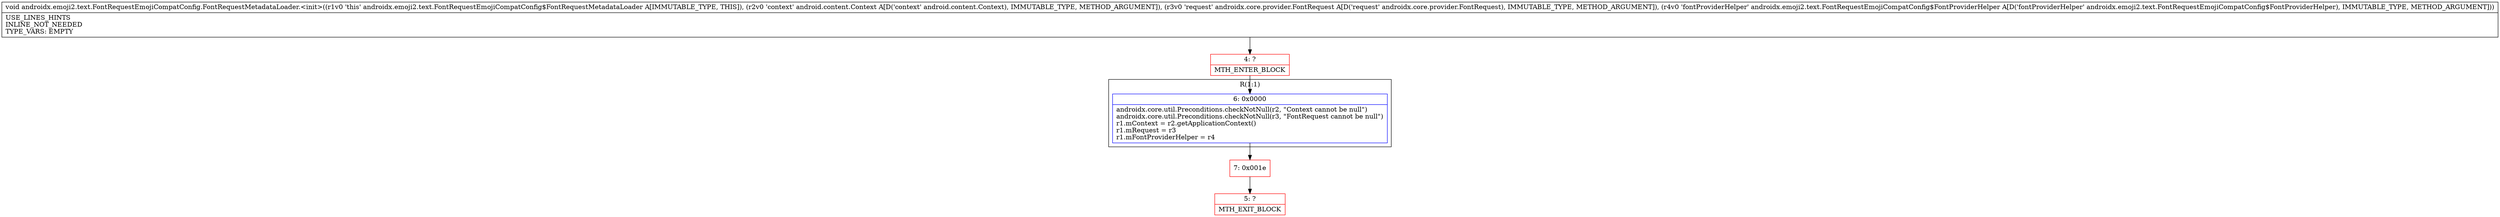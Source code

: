 digraph "CFG forandroidx.emoji2.text.FontRequestEmojiCompatConfig.FontRequestMetadataLoader.\<init\>(Landroid\/content\/Context;Landroidx\/core\/provider\/FontRequest;Landroidx\/emoji2\/text\/FontRequestEmojiCompatConfig$FontProviderHelper;)V" {
subgraph cluster_Region_915932201 {
label = "R(1:1)";
node [shape=record,color=blue];
Node_6 [shape=record,label="{6\:\ 0x0000|androidx.core.util.Preconditions.checkNotNull(r2, \"Context cannot be null\")\landroidx.core.util.Preconditions.checkNotNull(r3, \"FontRequest cannot be null\")\lr1.mContext = r2.getApplicationContext()\lr1.mRequest = r3\lr1.mFontProviderHelper = r4\l}"];
}
Node_4 [shape=record,color=red,label="{4\:\ ?|MTH_ENTER_BLOCK\l}"];
Node_7 [shape=record,color=red,label="{7\:\ 0x001e}"];
Node_5 [shape=record,color=red,label="{5\:\ ?|MTH_EXIT_BLOCK\l}"];
MethodNode[shape=record,label="{void androidx.emoji2.text.FontRequestEmojiCompatConfig.FontRequestMetadataLoader.\<init\>((r1v0 'this' androidx.emoji2.text.FontRequestEmojiCompatConfig$FontRequestMetadataLoader A[IMMUTABLE_TYPE, THIS]), (r2v0 'context' android.content.Context A[D('context' android.content.Context), IMMUTABLE_TYPE, METHOD_ARGUMENT]), (r3v0 'request' androidx.core.provider.FontRequest A[D('request' androidx.core.provider.FontRequest), IMMUTABLE_TYPE, METHOD_ARGUMENT]), (r4v0 'fontProviderHelper' androidx.emoji2.text.FontRequestEmojiCompatConfig$FontProviderHelper A[D('fontProviderHelper' androidx.emoji2.text.FontRequestEmojiCompatConfig$FontProviderHelper), IMMUTABLE_TYPE, METHOD_ARGUMENT]))  | USE_LINES_HINTS\lINLINE_NOT_NEEDED\lTYPE_VARS: EMPTY\l}"];
MethodNode -> Node_4;Node_6 -> Node_7;
Node_4 -> Node_6;
Node_7 -> Node_5;
}

